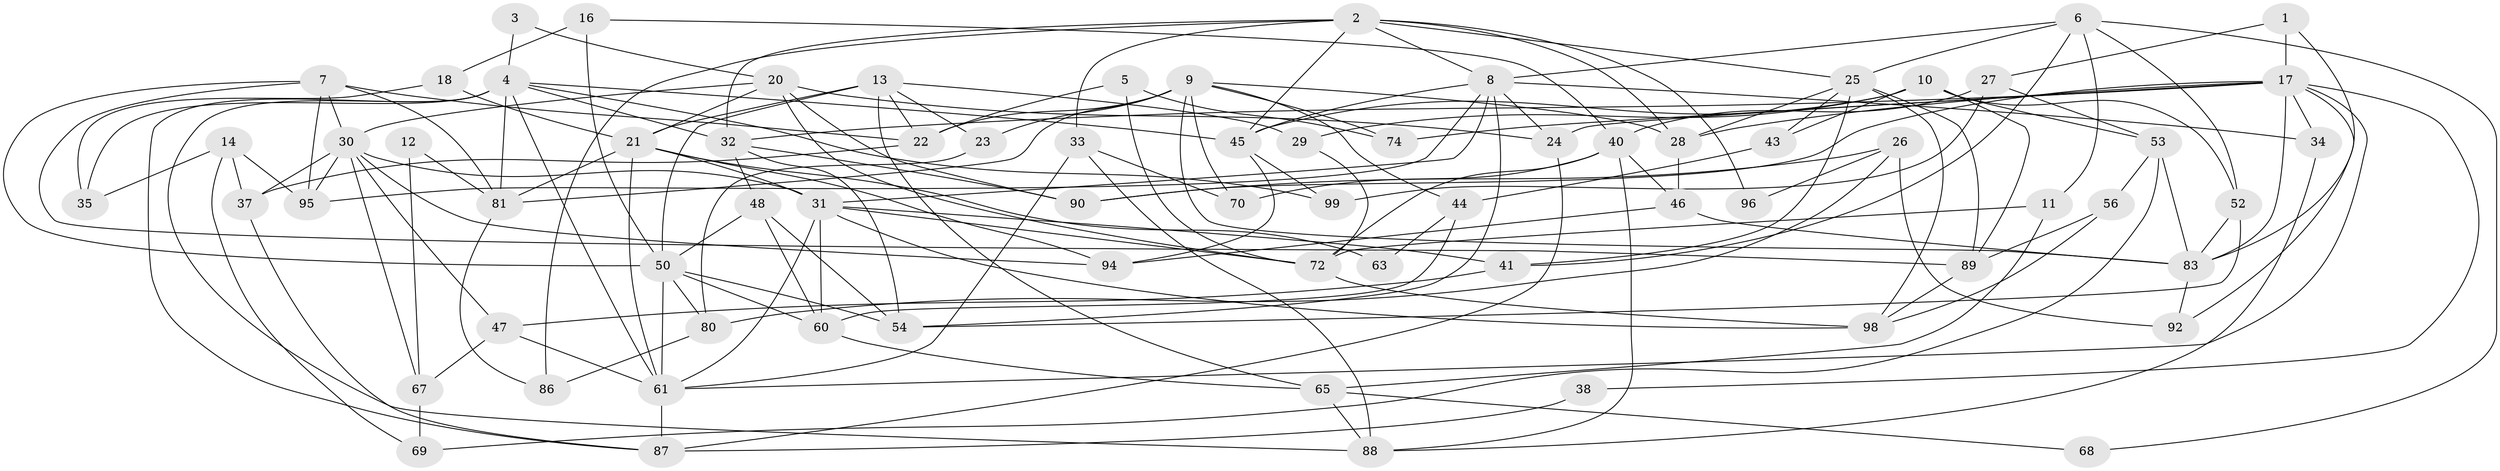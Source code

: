 // Generated by graph-tools (version 1.1) at 2025/52/02/27/25 19:52:05]
// undirected, 72 vertices, 170 edges
graph export_dot {
graph [start="1"]
  node [color=gray90,style=filled];
  1;
  2 [super="+42"];
  3;
  4 [super="+97"];
  5;
  6 [super="+15"];
  7 [super="+76"];
  8 [super="+19"];
  9 [super="+57"];
  10;
  11;
  12 [super="+75"];
  13 [super="+36"];
  14 [super="+59"];
  16;
  17 [super="+62"];
  18;
  20;
  21 [super="+58"];
  22 [super="+66"];
  23;
  24;
  25 [super="+39"];
  26 [super="+103"];
  27;
  28;
  29;
  30 [super="+77"];
  31 [super="+64"];
  32 [super="+49"];
  33 [super="+73"];
  34;
  35;
  37;
  38;
  40 [super="+55"];
  41;
  43;
  44;
  45 [super="+91"];
  46;
  47;
  48 [super="+71"];
  50 [super="+51"];
  52 [super="+78"];
  53;
  54 [super="+85"];
  56;
  60;
  61 [super="+82"];
  63;
  65 [super="+84"];
  67;
  68;
  69;
  70;
  72 [super="+79"];
  74;
  80;
  81 [super="+93"];
  83 [super="+102"];
  86;
  87 [super="+100"];
  88;
  89;
  90 [super="+101"];
  92;
  94;
  95;
  96;
  98;
  99;
  1 -- 27;
  1 -- 83;
  1 -- 17;
  2 -- 25;
  2 -- 96;
  2 -- 8;
  2 -- 32;
  2 -- 86;
  2 -- 28;
  2 -- 45;
  2 -- 33;
  3 -- 4;
  3 -- 20;
  4 -- 99;
  4 -- 81;
  4 -- 88;
  4 -- 87;
  4 -- 45;
  4 -- 32;
  4 -- 35;
  4 -- 61;
  5 -- 74;
  5 -- 22;
  5 -- 72;
  6 -- 41;
  6 -- 25;
  6 -- 52;
  6 -- 8;
  6 -- 11;
  6 -- 68;
  7 -- 81;
  7 -- 89;
  7 -- 95;
  7 -- 50;
  7 -- 30;
  7 -- 22;
  8 -- 24;
  8 -- 54;
  8 -- 31;
  8 -- 45;
  8 -- 34;
  8 -- 95;
  9 -- 83;
  9 -- 23;
  9 -- 74;
  9 -- 81;
  9 -- 22;
  9 -- 70;
  9 -- 28;
  9 -- 44;
  10 -- 53;
  10 -- 29;
  10 -- 43;
  10 -- 89;
  10 -- 45;
  10 -- 52;
  11 -- 72;
  11 -- 65;
  12 -- 67;
  12 -- 81 [weight=2];
  13 -- 23;
  13 -- 50;
  13 -- 22;
  13 -- 29;
  13 -- 21;
  13 -- 65;
  14 -- 95;
  14 -- 35;
  14 -- 69;
  14 -- 37;
  16 -- 18;
  16 -- 40;
  16 -- 50;
  17 -- 61;
  17 -- 28;
  17 -- 38;
  17 -- 92;
  17 -- 34;
  17 -- 83;
  17 -- 90;
  17 -- 24;
  17 -- 74;
  17 -- 32;
  18 -- 21;
  18 -- 35;
  20 -- 21;
  20 -- 72;
  20 -- 24;
  20 -- 90;
  20 -- 30;
  21 -- 94;
  21 -- 61;
  21 -- 63;
  21 -- 81;
  21 -- 31;
  22 -- 37;
  23 -- 80;
  24 -- 87;
  25 -- 28;
  25 -- 98;
  25 -- 89;
  25 -- 43;
  25 -- 41;
  26 -- 80;
  26 -- 92 [weight=2];
  26 -- 96;
  26 -- 90;
  27 -- 53;
  27 -- 99;
  27 -- 40;
  28 -- 46;
  29 -- 72;
  30 -- 94;
  30 -- 37;
  30 -- 67;
  30 -- 95;
  30 -- 47;
  30 -- 31;
  31 -- 98;
  31 -- 72;
  31 -- 41;
  31 -- 60;
  31 -- 61;
  32 -- 48 [weight=2];
  32 -- 90;
  32 -- 54;
  33 -- 70;
  33 -- 88;
  33 -- 61;
  34 -- 88;
  37 -- 87;
  38 -- 87;
  40 -- 88;
  40 -- 70;
  40 -- 46;
  40 -- 72;
  41 -- 47;
  43 -- 44;
  44 -- 60;
  44 -- 63;
  45 -- 94;
  45 -- 99;
  46 -- 83;
  46 -- 94;
  47 -- 67;
  47 -- 61;
  48 -- 50;
  48 -- 54;
  48 -- 60;
  50 -- 60;
  50 -- 80;
  50 -- 61;
  50 -- 54;
  52 -- 54;
  52 -- 83;
  53 -- 83 [weight=2];
  53 -- 56;
  53 -- 69;
  56 -- 98;
  56 -- 89;
  60 -- 65;
  61 -- 87;
  65 -- 88;
  65 -- 68;
  67 -- 69;
  72 -- 98;
  80 -- 86;
  81 -- 86;
  83 -- 92;
  89 -- 98;
}
